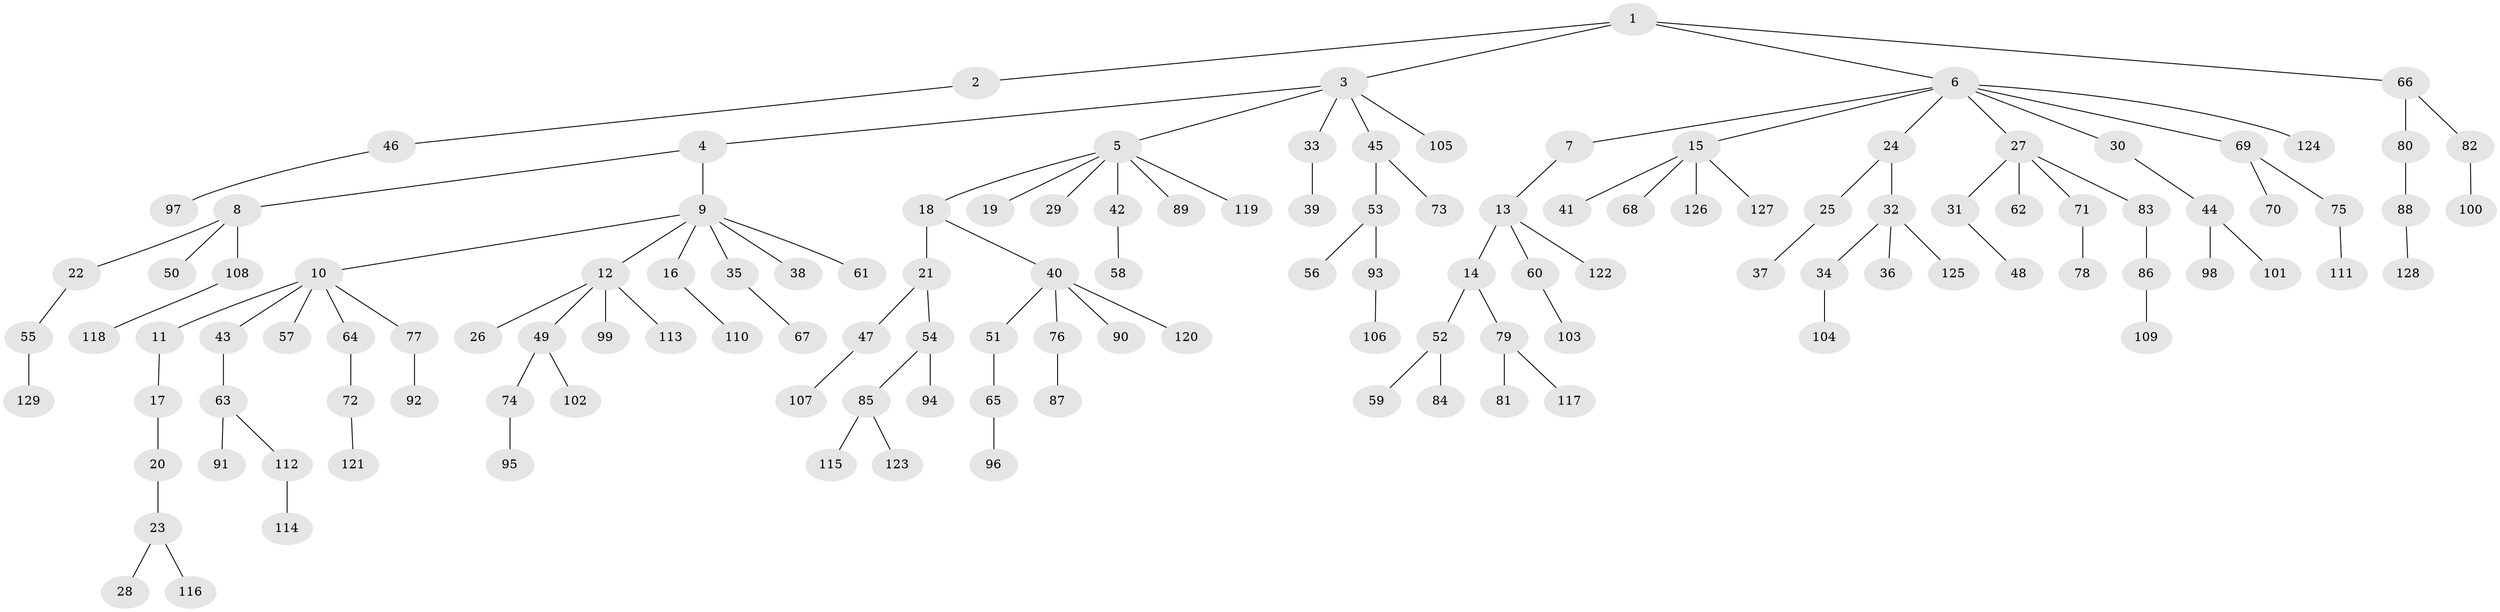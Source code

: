 // Generated by graph-tools (version 1.1) at 2025/26/03/09/25 03:26:29]
// undirected, 129 vertices, 128 edges
graph export_dot {
graph [start="1"]
  node [color=gray90,style=filled];
  1;
  2;
  3;
  4;
  5;
  6;
  7;
  8;
  9;
  10;
  11;
  12;
  13;
  14;
  15;
  16;
  17;
  18;
  19;
  20;
  21;
  22;
  23;
  24;
  25;
  26;
  27;
  28;
  29;
  30;
  31;
  32;
  33;
  34;
  35;
  36;
  37;
  38;
  39;
  40;
  41;
  42;
  43;
  44;
  45;
  46;
  47;
  48;
  49;
  50;
  51;
  52;
  53;
  54;
  55;
  56;
  57;
  58;
  59;
  60;
  61;
  62;
  63;
  64;
  65;
  66;
  67;
  68;
  69;
  70;
  71;
  72;
  73;
  74;
  75;
  76;
  77;
  78;
  79;
  80;
  81;
  82;
  83;
  84;
  85;
  86;
  87;
  88;
  89;
  90;
  91;
  92;
  93;
  94;
  95;
  96;
  97;
  98;
  99;
  100;
  101;
  102;
  103;
  104;
  105;
  106;
  107;
  108;
  109;
  110;
  111;
  112;
  113;
  114;
  115;
  116;
  117;
  118;
  119;
  120;
  121;
  122;
  123;
  124;
  125;
  126;
  127;
  128;
  129;
  1 -- 2;
  1 -- 3;
  1 -- 6;
  1 -- 66;
  2 -- 46;
  3 -- 4;
  3 -- 5;
  3 -- 33;
  3 -- 45;
  3 -- 105;
  4 -- 8;
  4 -- 9;
  5 -- 18;
  5 -- 19;
  5 -- 29;
  5 -- 42;
  5 -- 89;
  5 -- 119;
  6 -- 7;
  6 -- 15;
  6 -- 24;
  6 -- 27;
  6 -- 30;
  6 -- 69;
  6 -- 124;
  7 -- 13;
  8 -- 22;
  8 -- 50;
  8 -- 108;
  9 -- 10;
  9 -- 12;
  9 -- 16;
  9 -- 35;
  9 -- 38;
  9 -- 61;
  10 -- 11;
  10 -- 43;
  10 -- 57;
  10 -- 64;
  10 -- 77;
  11 -- 17;
  12 -- 26;
  12 -- 49;
  12 -- 99;
  12 -- 113;
  13 -- 14;
  13 -- 60;
  13 -- 122;
  14 -- 52;
  14 -- 79;
  15 -- 41;
  15 -- 68;
  15 -- 126;
  15 -- 127;
  16 -- 110;
  17 -- 20;
  18 -- 21;
  18 -- 40;
  20 -- 23;
  21 -- 47;
  21 -- 54;
  22 -- 55;
  23 -- 28;
  23 -- 116;
  24 -- 25;
  24 -- 32;
  25 -- 37;
  27 -- 31;
  27 -- 62;
  27 -- 71;
  27 -- 83;
  30 -- 44;
  31 -- 48;
  32 -- 34;
  32 -- 36;
  32 -- 125;
  33 -- 39;
  34 -- 104;
  35 -- 67;
  40 -- 51;
  40 -- 76;
  40 -- 90;
  40 -- 120;
  42 -- 58;
  43 -- 63;
  44 -- 98;
  44 -- 101;
  45 -- 53;
  45 -- 73;
  46 -- 97;
  47 -- 107;
  49 -- 74;
  49 -- 102;
  51 -- 65;
  52 -- 59;
  52 -- 84;
  53 -- 56;
  53 -- 93;
  54 -- 85;
  54 -- 94;
  55 -- 129;
  60 -- 103;
  63 -- 91;
  63 -- 112;
  64 -- 72;
  65 -- 96;
  66 -- 80;
  66 -- 82;
  69 -- 70;
  69 -- 75;
  71 -- 78;
  72 -- 121;
  74 -- 95;
  75 -- 111;
  76 -- 87;
  77 -- 92;
  79 -- 81;
  79 -- 117;
  80 -- 88;
  82 -- 100;
  83 -- 86;
  85 -- 115;
  85 -- 123;
  86 -- 109;
  88 -- 128;
  93 -- 106;
  108 -- 118;
  112 -- 114;
}
